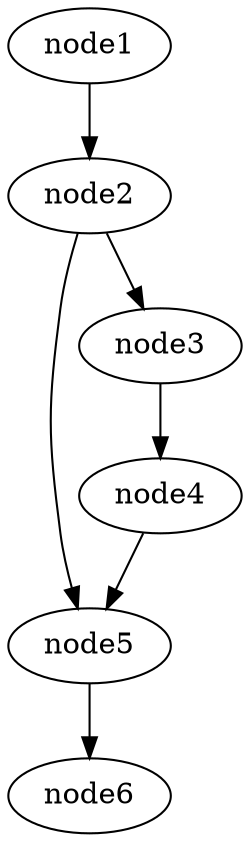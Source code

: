 digraph g{
	node6
	node5 -> node6
	node4 -> node5
	node3 -> node4
	node2 -> node5
	node2 -> node3
	node1 -> node2
}
